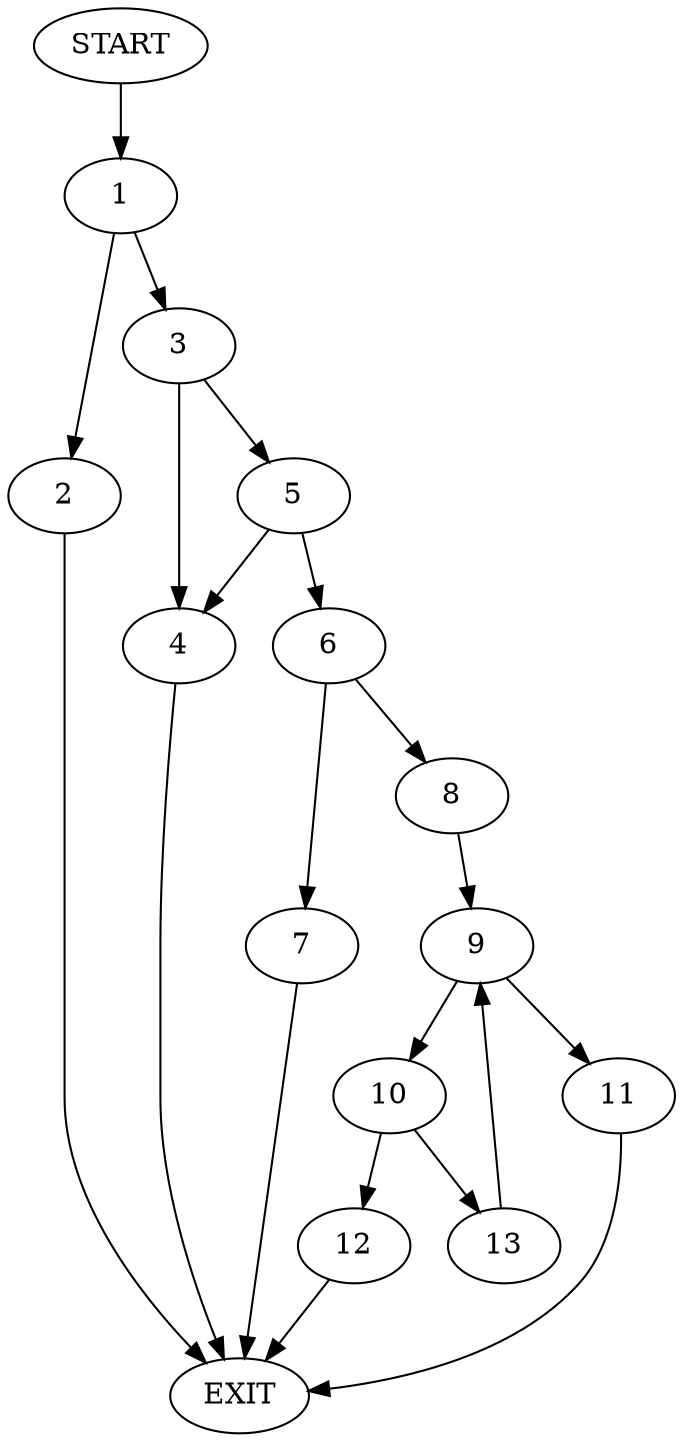 digraph {
0 [label="START"]
14 [label="EXIT"]
0 -> 1
1 -> 2
1 -> 3
3 -> 4
3 -> 5
2 -> 14
4 -> 14
5 -> 6
5 -> 4
6 -> 7
6 -> 8
7 -> 14
8 -> 9
9 -> 10
9 -> 11
11 -> 14
10 -> 12
10 -> 13
12 -> 14
13 -> 9
}
